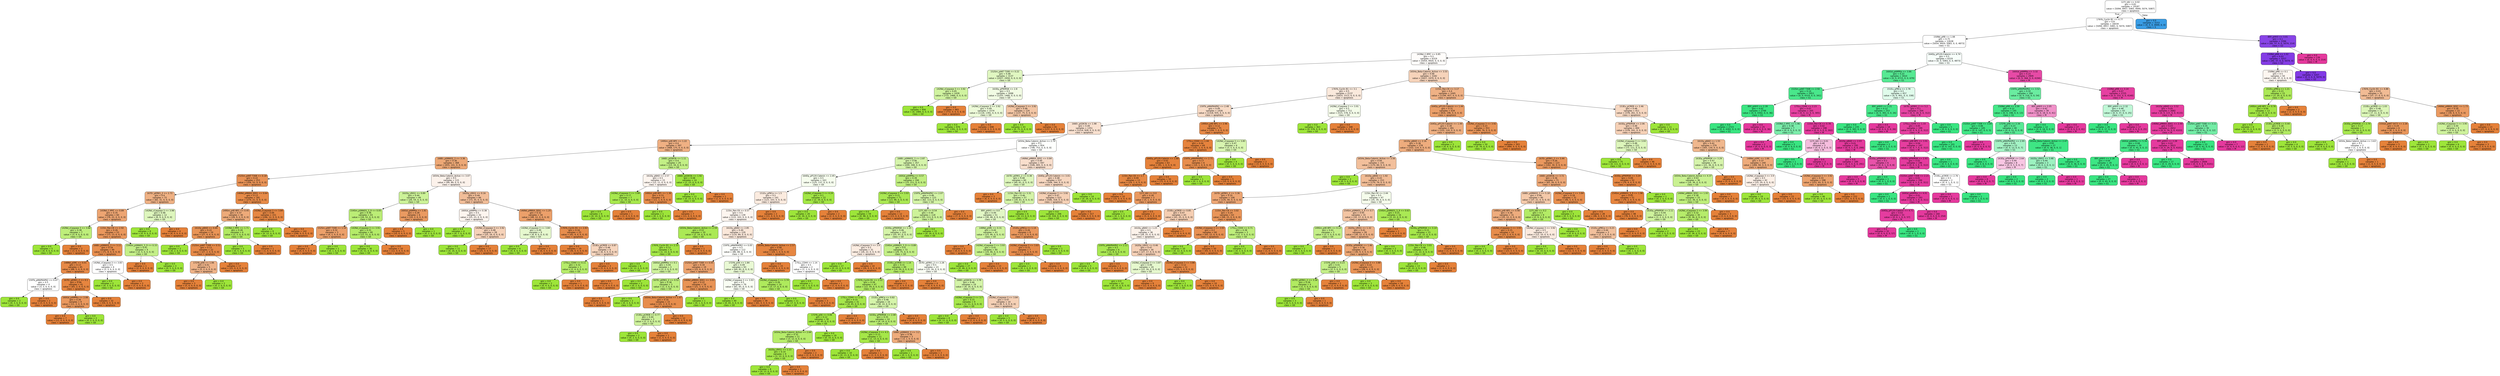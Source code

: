 digraph Tree {
node [shape=box, style="filled, rounded", color="black", fontname=helvetica] ;
edge [fontname=helvetica] ;
0 [label="127I_IdU <= 4.02\ngini = 0.83\nsamples = 19187\nvalue = [5094, 4957, 5083, 4949, 5074, 5087]\nclass = apoptosis", fillcolor="#ffffff"] ;
1 [label="176Yb_Cyclin B1 <= 4.77\ngini = 0.8\nsamples = 16034\nvalue = [5094, 4957, 5083, 0, 5074, 5087]\nclass = apoptosis", fillcolor="#ffffff"] ;
0 -> 1 [labeldistance=2.5, labelangle=45, headlabel="True"] ;
2 [label="150Nd_pRB <= 1.08\ngini = 0.75\nsamples = 12638\nvalue = [5054, 4920, 5083, 0, 0, 4873]\nclass = G1", fillcolor="#ffffff"] ;
1 -> 2 ;
3 [label="143Nd_C-MYC <= 0.85\ngini = 0.5\nsamples = 6319\nvalue = [5054, 4920, 0, 0, 0, 0]\nclass = apoptosis", fillcolor="#fefcfa"] ;
2 -> 3 ;
4 [label="152Sm_pAKT T308 <= 0.22\ngini = 0.48\nsamples = 3137\nvalue = [2027, 2950, 0, 0, 0, 0]\nclass = G0", fillcolor="#e0f7c1"] ;
3 -> 4 ;
5 [label="142Nd_cCaspase 3 <= 3.92\ngini = 0.45\nsamples = 1439\nvalue = [772, 1484, 0, 0, 0, 0]\nclass = G0", fillcolor="#d0f3a0"] ;
4 -> 5 ;
6 [label="gini = 0.0\nsamples = 956\nvalue = [0, 1484, 0, 0, 0, 0]\nclass = G0", fillcolor="#9de539"] ;
5 -> 6 ;
7 [label="gini = 0.0\nsamples = 483\nvalue = [772, 0, 0, 0, 0, 0]\nclass = apoptosis", fillcolor="#e58139"] ;
5 -> 7 ;
8 [label="163Dy_pP90RSK <= 2.8\ngini = 0.5\nsamples = 1698\nvalue = [1255, 1466, 0, 0, 0, 0]\nclass = G0", fillcolor="#f1fbe3"] ;
4 -> 8 ;
9 [label="142Nd_cCaspase 3 <= 3.92\ngini = 0.49\nsamples = 1574\nvalue = [1118, 1391, 0, 0, 0, 0]\nclass = G0", fillcolor="#ecfad8"] ;
8 -> 9 ;
10 [label="gini = 0.0\nsamples = 876\nvalue = [0, 1391, 0, 0, 0, 0]\nclass = G0", fillcolor="#9de539"] ;
9 -> 10 ;
11 [label="gini = 0.0\nsamples = 698\nvalue = [1118, 0, 0, 0, 0, 0]\nclass = apoptosis", fillcolor="#e58139"] ;
9 -> 11 ;
12 [label="142Nd_cCaspase 3 <= 3.92\ngini = 0.46\nsamples = 124\nvalue = [137, 75, 0, 0, 0, 0]\nclass = apoptosis", fillcolor="#f3c6a5"] ;
8 -> 12 ;
13 [label="gini = 0.0\nsamples = 43\nvalue = [0, 75, 0, 0, 0, 0]\nclass = G0", fillcolor="#9de539"] ;
12 -> 13 ;
14 [label="gini = 0.0\nsamples = 81\nvalue = [137, 0, 0, 0, 0, 0]\nclass = apoptosis", fillcolor="#e58139"] ;
12 -> 14 ;
15 [label="165Ho_Beta-Catenin_Active <= 3.55\ngini = 0.48\nsamples = 3182\nvalue = [3027, 1970, 0, 0, 0, 0]\nclass = apoptosis", fillcolor="#f6d3ba"] ;
3 -> 15 ;
16 [label="176Yb_Cyclin B1 <= 3.1\ngini = 0.5\nsamples = 2137\nvalue = [1833, 1513, 0, 0, 0, 0]\nclass = apoptosis", fillcolor="#fae9dc"] ;
15 -> 16 ;
17 [label="159Tb_pMAPKAPK2 <= 2.48\ngini = 0.49\nsamples = 1426\nvalue = [1318, 935, 0, 0, 0, 0]\nclass = apoptosis", fillcolor="#f7dac5"] ;
16 -> 17 ;
18 [label="166Er_pGSK3b <= 1.98\ngini = 0.49\nsamples = 1351\nvalue = [1214, 928, 0, 0, 0, 0]\nclass = apoptosis", fillcolor="#f9e1d0"] ;
17 -> 18 ;
19 [label="149Sm_p4E-BP1 <= 1.22\ngini = 0.4\nsamples = 397\nvalue = [468, 175, 0, 0, 0, 0]\nclass = apoptosis", fillcolor="#efb083"] ;
18 -> 19 ;
20 [label="168Er_pSMAD2_3 <= 3.36\ngini = 0.36\nsamples = 368\nvalue = [455, 141, 0, 0, 0, 0]\nclass = apoptosis", fillcolor="#eda876"] ;
19 -> 20 ;
21 [label="152Sm_pAKT T308 <= 0.18\ngini = 0.22\nsamples = 253\nvalue = [356, 52, 0, 0, 0, 0]\nclass = apoptosis", fillcolor="#e99356"] ;
20 -> 21 ;
22 [label="167Er_pERK1_2 <= 2.72\ngini = 0.4\nsamples = 72\nvalue = [82, 31, 0, 0, 0, 0]\nclass = apoptosis", fillcolor="#efb184"] ;
21 -> 22 ;
23 [label="143Nd_C-MYC <= 0.89\ngini = 0.35\nsamples = 60\nvalue = [76, 22, 0, 0, 0, 0]\nclass = apoptosis", fillcolor="#eda572"] ;
22 -> 23 ;
24 [label="142Nd_cCaspase 3 <= 3.66\ngini = 0.38\nsamples = 7\nvalue = [3, 9, 0, 0, 0, 0]\nclass = G0", fillcolor="#beee7b"] ;
23 -> 24 ;
25 [label="gini = 0.0\nsamples = 5\nvalue = [0, 9, 0, 0, 0, 0]\nclass = G0", fillcolor="#9de539"] ;
24 -> 25 ;
26 [label="gini = 0.0\nsamples = 2\nvalue = [3, 0, 0, 0, 0, 0]\nclass = apoptosis", fillcolor="#e58139"] ;
24 -> 26 ;
27 [label="115In_Pan-CK <= 2.92\ngini = 0.26\nsamples = 53\nvalue = [73, 13, 0, 0, 0, 0]\nclass = apoptosis", fillcolor="#ea975c"] ;
23 -> 27 ;
28 [label="168Er_pSMAD2_3 <= 3.11\ngini = 0.18\nsamples = 49\nvalue = [71, 8, 0, 0, 0, 0]\nclass = apoptosis", fillcolor="#e88f4f"] ;
27 -> 28 ;
29 [label="148Nd_pSRC <= 0.01\ngini = 0.13\nsamples = 45\nvalue = [68, 5, 0, 0, 0, 0]\nclass = apoptosis", fillcolor="#e78a48"] ;
28 -> 29 ;
30 [label="159Tb_pMAPKAPK2 <= 0.47\ngini = 0.5\nsamples = 4\nvalue = [3, 3, 0, 0, 0, 0]\nclass = apoptosis", fillcolor="#ffffff"] ;
29 -> 30 ;
31 [label="gini = 0.0\nsamples = 2\nvalue = [0, 3, 0, 0, 0, 0]\nclass = G0", fillcolor="#9de539"] ;
30 -> 31 ;
32 [label="gini = 0.0\nsamples = 2\nvalue = [3, 0, 0, 0, 0, 0]\nclass = apoptosis", fillcolor="#e58139"] ;
30 -> 32 ;
33 [label="167Er_pERK1_2 <= 0.1\ngini = 0.06\nsamples = 41\nvalue = [65, 2, 0, 0, 0, 0]\nclass = apoptosis", fillcolor="#e6853f"] ;
29 -> 33 ;
34 [label="160Gd_pAMPKa <= 2.08\ngini = 0.26\nsamples = 9\nvalue = [11, 2, 0, 0, 0, 0]\nclass = apoptosis", fillcolor="#ea985d"] ;
33 -> 34 ;
35 [label="gini = 0.0\nsamples = 7\nvalue = [11, 0, 0, 0, 0, 0]\nclass = apoptosis", fillcolor="#e58139"] ;
34 -> 35 ;
36 [label="gini = 0.0\nsamples = 2\nvalue = [0, 2, 0, 0, 0, 0]\nclass = G0", fillcolor="#9de539"] ;
34 -> 36 ;
37 [label="gini = 0.0\nsamples = 32\nvalue = [54, 0, 0, 0, 0, 0]\nclass = apoptosis", fillcolor="#e58139"] ;
33 -> 37 ;
38 [label="142Nd_cCaspase 3 <= 3.83\ngini = 0.5\nsamples = 4\nvalue = [3, 3, 0, 0, 0, 0]\nclass = apoptosis", fillcolor="#ffffff"] ;
28 -> 38 ;
39 [label="gini = 0.0\nsamples = 2\nvalue = [0, 3, 0, 0, 0, 0]\nclass = G0", fillcolor="#9de539"] ;
38 -> 39 ;
40 [label="gini = 0.0\nsamples = 2\nvalue = [3, 0, 0, 0, 0, 0]\nclass = apoptosis", fillcolor="#e58139"] ;
38 -> 40 ;
41 [label="154Sm_pSMAD1_5_9 <= 0.33\ngini = 0.41\nsamples = 4\nvalue = [2, 5, 0, 0, 0, 0]\nclass = G0", fillcolor="#c4ef88"] ;
27 -> 41 ;
42 [label="gini = 0.0\nsamples = 1\nvalue = [2, 0, 0, 0, 0, 0]\nclass = apoptosis", fillcolor="#e58139"] ;
41 -> 42 ;
43 [label="gini = 0.0\nsamples = 3\nvalue = [0, 5, 0, 0, 0, 0]\nclass = G0", fillcolor="#9de539"] ;
41 -> 43 ;
44 [label="142Nd_cCaspase 3 <= 3.98\ngini = 0.48\nsamples = 12\nvalue = [6, 9, 0, 0, 0, 0]\nclass = G0", fillcolor="#def6bd"] ;
22 -> 44 ;
45 [label="gini = 0.0\nsamples = 8\nvalue = [0, 9, 0, 0, 0, 0]\nclass = G0", fillcolor="#9de539"] ;
44 -> 45 ;
46 [label="gini = 0.0\nsamples = 4\nvalue = [6, 0, 0, 0, 0, 0]\nclass = apoptosis", fillcolor="#e58139"] ;
44 -> 46 ;
47 [label="146Nd_pMKK4_SEK1 <= 0.64\ngini = 0.13\nsamples = 181\nvalue = [274, 21, 0, 0, 0, 0]\nclass = apoptosis", fillcolor="#e78b48"] ;
21 -> 47 ;
48 [label="149Sm_p4E-BP1 <= 0.45\ngini = 0.37\nsamples = 30\nvalue = [28, 9, 0, 0, 0, 0]\nclass = apoptosis", fillcolor="#edaa79"] ;
47 -> 48 ;
49 [label="161Dy_pBAD <= 0.69\ngini = 0.22\nsamples = 24\nvalue = [27, 4, 0, 0, 0, 0]\nclass = apoptosis", fillcolor="#e99456"] ;
48 -> 49 ;
50 [label="gini = 0.0\nsamples = 2\nvalue = [0, 2, 0, 0, 0, 0]\nclass = G0", fillcolor="#9de539"] ;
49 -> 50 ;
51 [label="152Sm_pAKT T308 <= 0.51\ngini = 0.13\nsamples = 22\nvalue = [27, 2, 0, 0, 0, 0]\nclass = apoptosis", fillcolor="#e78a48"] ;
49 -> 51 ;
52 [label="172Yb_pS6 <= 1.06\ngini = 0.41\nsamples = 5\nvalue = [5, 2, 0, 0, 0, 0]\nclass = apoptosis", fillcolor="#efb388"] ;
51 -> 52 ;
53 [label="gini = 0.0\nsamples = 3\nvalue = [5, 0, 0, 0, 0, 0]\nclass = apoptosis", fillcolor="#e58139"] ;
52 -> 53 ;
54 [label="gini = 0.0\nsamples = 2\nvalue = [0, 2, 0, 0, 0, 0]\nclass = G0", fillcolor="#9de539"] ;
52 -> 54 ;
55 [label="gini = 0.0\nsamples = 17\nvalue = [22, 0, 0, 0, 0, 0]\nclass = apoptosis", fillcolor="#e58139"] ;
51 -> 55 ;
56 [label="143Nd_C-MYC <= 1.71\ngini = 0.28\nsamples = 6\nvalue = [1, 5, 0, 0, 0, 0]\nclass = G0", fillcolor="#b1ea61"] ;
48 -> 56 ;
57 [label="gini = 0.0\nsamples = 5\nvalue = [0, 5, 0, 0, 0, 0]\nclass = G0", fillcolor="#9de539"] ;
56 -> 57 ;
58 [label="gini = 0.0\nsamples = 1\nvalue = [1, 0, 0, 0, 0, 0]\nclass = apoptosis", fillcolor="#e58139"] ;
56 -> 58 ;
59 [label="142Nd_cCaspase 3 <= 3.84\ngini = 0.09\nsamples = 151\nvalue = [246, 12, 0, 0, 0, 0]\nclass = apoptosis", fillcolor="#e68743"] ;
47 -> 59 ;
60 [label="gini = 0.0\nsamples = 9\nvalue = [0, 12, 0, 0, 0, 0]\nclass = G0", fillcolor="#9de539"] ;
59 -> 60 ;
61 [label="gini = 0.0\nsamples = 142\nvalue = [246, 0, 0, 0, 0, 0]\nclass = apoptosis", fillcolor="#e58139"] ;
59 -> 61 ;
62 [label="165Ho_Beta-Catenin_Active <= 3.07\ngini = 0.5\nsamples = 115\nvalue = [99, 89, 0, 0, 0, 0]\nclass = apoptosis", fillcolor="#fcf2eb"] ;
20 -> 62 ;
63 [label="162Dy_LRIG1 <= 0.89\ngini = 0.44\nsamples = 49\nvalue = [26, 54, 0, 0, 0, 0]\nclass = G0", fillcolor="#ccf298"] ;
62 -> 63 ;
64 [label="154Sm_pSMAD1_5_9 <= 0.05\ngini = 0.36\nsamples = 43\nvalue = [16, 52, 0, 0, 0, 0]\nclass = G0", fillcolor="#bbed76"] ;
63 -> 64 ;
65 [label="152Sm_pAKT T308 <= 1.54\ngini = 0.32\nsamples = 3\nvalue = [4, 1, 0, 0, 0, 0]\nclass = apoptosis", fillcolor="#eca06a"] ;
64 -> 65 ;
66 [label="gini = 0.0\nsamples = 2\nvalue = [4, 0, 0, 0, 0, 0]\nclass = apoptosis", fillcolor="#e58139"] ;
65 -> 66 ;
67 [label="gini = 0.0\nsamples = 1\nvalue = [0, 1, 0, 0, 0, 0]\nclass = G0", fillcolor="#9de539"] ;
65 -> 67 ;
68 [label="142Nd_cCaspase 3 <= 3.91\ngini = 0.31\nsamples = 40\nvalue = [12, 51, 0, 0, 0, 0]\nclass = G0", fillcolor="#b4eb68"] ;
64 -> 68 ;
69 [label="gini = 0.0\nsamples = 30\nvalue = [0, 51, 0, 0, 0, 0]\nclass = G0", fillcolor="#9de539"] ;
68 -> 69 ;
70 [label="gini = 0.0\nsamples = 10\nvalue = [12, 0, 0, 0, 0, 0]\nclass = apoptosis", fillcolor="#e58139"] ;
68 -> 70 ;
71 [label="160Gd_pAMPKa <= 1.81\ngini = 0.28\nsamples = 6\nvalue = [10, 2, 0, 0, 0, 0]\nclass = apoptosis", fillcolor="#ea9a61"] ;
63 -> 71 ;
72 [label="gini = 0.0\nsamples = 5\nvalue = [10, 0, 0, 0, 0, 0]\nclass = apoptosis", fillcolor="#e58139"] ;
71 -> 72 ;
73 [label="gini = 0.0\nsamples = 1\nvalue = [0, 2, 0, 0, 0, 0]\nclass = G0", fillcolor="#9de539"] ;
71 -> 73 ;
74 [label="162Dy_LRIG1 <= 0.16\ngini = 0.44\nsamples = 66\nvalue = [73, 35, 0, 0, 0, 0]\nclass = apoptosis", fillcolor="#f1bd98"] ;
62 -> 74 ;
75 [label="160Gd_pAMPKa <= 0.38\ngini = 0.5\nsamples = 32\nvalue = [25, 23, 0, 0, 0, 0]\nclass = apoptosis", fillcolor="#fdf5ef"] ;
74 -> 75 ;
76 [label="gini = 0.0\nsamples = 4\nvalue = [0, 7, 0, 0, 0, 0]\nclass = G0", fillcolor="#9de539"] ;
75 -> 76 ;
77 [label="142Nd_cCaspase 3 <= 3.92\ngini = 0.48\nsamples = 28\nvalue = [25, 16, 0, 0, 0, 0]\nclass = apoptosis", fillcolor="#f6d2b8"] ;
75 -> 77 ;
78 [label="gini = 0.0\nsamples = 11\nvalue = [0, 16, 0, 0, 0, 0]\nclass = G0", fillcolor="#9de539"] ;
77 -> 78 ;
79 [label="gini = 0.0\nsamples = 17\nvalue = [25, 0, 0, 0, 0, 0]\nclass = apoptosis", fillcolor="#e58139"] ;
77 -> 79 ;
80 [label="146Nd_pMKK4_SEK1 <= 1.25\ngini = 0.32\nsamples = 34\nvalue = [48, 12, 0, 0, 0, 0]\nclass = apoptosis", fillcolor="#eca06a"] ;
74 -> 80 ;
81 [label="142Nd_cCaspase 3 <= 3.84\ngini = 0.49\nsamples = 9\nvalue = [6, 8, 0, 0, 0, 0]\nclass = G0", fillcolor="#e6f8ce"] ;
80 -> 81 ;
82 [label="gini = 0.0\nsamples = 6\nvalue = [0, 8, 0, 0, 0, 0]\nclass = G0", fillcolor="#9de539"] ;
81 -> 82 ;
83 [label="gini = 0.0\nsamples = 3\nvalue = [6, 0, 0, 0, 0, 0]\nclass = apoptosis", fillcolor="#e58139"] ;
81 -> 83 ;
84 [label="176Yb_Cyclin B1 <= 2.83\ngini = 0.16\nsamples = 25\nvalue = [42, 4, 0, 0, 0, 0]\nclass = apoptosis", fillcolor="#e78d4c"] ;
80 -> 84 ;
85 [label="gini = 0.0\nsamples = 19\nvalue = [36, 0, 0, 0, 0, 0]\nclass = apoptosis", fillcolor="#e58139"] ;
84 -> 85 ;
86 [label="153Eu_pCREB <= 0.87\ngini = 0.48\nsamples = 6\nvalue = [6, 4, 0, 0, 0, 0]\nclass = apoptosis", fillcolor="#f6d5bd"] ;
84 -> 86 ;
87 [label="175Lu_CD44 <= 0.11\ngini = 0.32\nsamples = 3\nvalue = [1, 4, 0, 0, 0, 0]\nclass = G0", fillcolor="#b6ec6a"] ;
86 -> 87 ;
88 [label="gini = 0.0\nsamples = 2\nvalue = [0, 4, 0, 0, 0, 0]\nclass = G0", fillcolor="#9de539"] ;
87 -> 88 ;
89 [label="gini = 0.0\nsamples = 1\nvalue = [1, 0, 0, 0, 0, 0]\nclass = apoptosis", fillcolor="#e58139"] ;
87 -> 89 ;
90 [label="gini = 0.0\nsamples = 3\nvalue = [5, 0, 0, 0, 0, 0]\nclass = apoptosis", fillcolor="#e58139"] ;
86 -> 90 ;
91 [label="166Er_pGSK3b <= 1.11\ngini = 0.4\nsamples = 29\nvalue = [13, 34, 0, 0, 0, 0]\nclass = G0", fillcolor="#c2ef85"] ;
19 -> 91 ;
92 [label="161Dy_pBAD <= 2.57\ngini = 0.5\nsamples = 15\nvalue = [12, 11, 0, 0, 0, 0]\nclass = apoptosis", fillcolor="#fdf5ef"] ;
91 -> 92 ;
93 [label="142Nd_cCaspase 3 <= 3.99\ngini = 0.17\nsamples = 7\nvalue = [1, 10, 0, 0, 0, 0]\nclass = G0", fillcolor="#a7e84d"] ;
92 -> 93 ;
94 [label="gini = 0.0\nsamples = 6\nvalue = [0, 10, 0, 0, 0, 0]\nclass = G0", fillcolor="#9de539"] ;
93 -> 94 ;
95 [label="gini = 0.0\nsamples = 1\nvalue = [1, 0, 0, 0, 0, 0]\nclass = apoptosis", fillcolor="#e58139"] ;
93 -> 95 ;
96 [label="149Sm_p4E-BP1 <= 1.36\ngini = 0.15\nsamples = 8\nvalue = [11, 1, 0, 0, 0, 0]\nclass = apoptosis", fillcolor="#e78c4b"] ;
92 -> 96 ;
97 [label="gini = 0.0\nsamples = 1\nvalue = [0, 1, 0, 0, 0, 0]\nclass = G0", fillcolor="#9de539"] ;
96 -> 97 ;
98 [label="gini = 0.0\nsamples = 7\nvalue = [11, 0, 0, 0, 0, 0]\nclass = apoptosis", fillcolor="#e58139"] ;
96 -> 98 ;
99 [label="166Er_pGSK3b <= 1.92\ngini = 0.08\nsamples = 14\nvalue = [1, 23, 0, 0, 0, 0]\nclass = G0", fillcolor="#a1e642"] ;
91 -> 99 ;
100 [label="gini = 0.0\nsamples = 13\nvalue = [0, 23, 0, 0, 0, 0]\nclass = G0", fillcolor="#9de539"] ;
99 -> 100 ;
101 [label="gini = 0.0\nsamples = 1\nvalue = [1, 0, 0, 0, 0, 0]\nclass = apoptosis", fillcolor="#e58139"] ;
99 -> 101 ;
102 [label="165Ho_Beta-Catenin_Active <= 2.79\ngini = 0.5\nsamples = 954\nvalue = [746, 753, 0, 0, 0, 0]\nclass = G0", fillcolor="#fefffd"] ;
18 -> 102 ;
103 [label="168Er_pSMAD2_3 <= 2.87\ngini = 0.46\nsamples = 357\nvalue = [200, 348, 0, 0, 0, 0]\nclass = G0", fillcolor="#d5f4ab"] ;
102 -> 103 ;
104 [label="164Dy_pP120-Catenin <= 2.45\ngini = 0.5\nsamples = 163\nvalue = [125, 137, 0, 0, 0, 0]\nclass = G0", fillcolor="#f6fdee"] ;
103 -> 104 ;
105 [label="151Eu_pPKCa <= 1.5\ngini = 0.5\nsamples = 141\nvalue = [123, 103, 0, 0, 0, 0]\nclass = apoptosis", fillcolor="#fbebdf"] ;
104 -> 105 ;
106 [label="115In_Pan-CK <= 0.57\ngini = 0.5\nsamples = 139\nvalue = [112, 103, 0, 0, 0, 0]\nclass = apoptosis", fillcolor="#fdf5ef"] ;
105 -> 106 ;
107 [label="165Ho_Beta-Catenin_Active <= 2.59\ngini = 0.22\nsamples = 10\nvalue = [2, 14, 0, 0, 0, 0]\nclass = G0", fillcolor="#abe955"] ;
106 -> 107 ;
108 [label="176Yb_Cyclin B1 <= 2.33\ngini = 0.12\nsamples = 9\nvalue = [1, 14, 0, 0, 0, 0]\nclass = G0", fillcolor="#a4e747"] ;
107 -> 108 ;
109 [label="gini = 0.0\nsamples = 6\nvalue = [0, 12, 0, 0, 0, 0]\nclass = G0", fillcolor="#9de539"] ;
108 -> 109 ;
110 [label="160Gd_pAMPKa <= 0.1\ngini = 0.44\nsamples = 3\nvalue = [1, 2, 0, 0, 0, 0]\nclass = G0", fillcolor="#cef29c"] ;
108 -> 110 ;
111 [label="gini = 0.0\nsamples = 1\nvalue = [1, 0, 0, 0, 0, 0]\nclass = apoptosis", fillcolor="#e58139"] ;
110 -> 111 ;
112 [label="gini = 0.0\nsamples = 2\nvalue = [0, 2, 0, 0, 0, 0]\nclass = G0", fillcolor="#9de539"] ;
110 -> 112 ;
113 [label="gini = 0.0\nsamples = 1\nvalue = [1, 0, 0, 0, 0, 0]\nclass = apoptosis", fillcolor="#e58139"] ;
107 -> 113 ;
114 [label="161Dy_pBAD <= 2.85\ngini = 0.49\nsamples = 129\nvalue = [110, 89, 0, 0, 0, 0]\nclass = apoptosis", fillcolor="#fae7d9"] ;
106 -> 114 ;
115 [label="159Tb_pMAPKAPK2 <= 0.05\ngini = 0.5\nsamples = 112\nvalue = [86, 88, 0, 0, 0, 0]\nclass = G0", fillcolor="#fdfefa"] ;
114 -> 115 ;
116 [label="152Sm_pAKT T308 <= 0.05\ngini = 0.34\nsamples = 19\nvalue = [22, 6, 0, 0, 0, 0]\nclass = apoptosis", fillcolor="#eca36f"] ;
115 -> 116 ;
117 [label="167Er_pERK1_2 <= 0.52\ngini = 0.38\nsamples = 3\nvalue = [1, 3, 0, 0, 0, 0]\nclass = G0", fillcolor="#beee7b"] ;
116 -> 117 ;
118 [label="gini = 0.0\nsamples = 1\nvalue = [1, 0, 0, 0, 0, 0]\nclass = apoptosis", fillcolor="#e58139"] ;
117 -> 118 ;
119 [label="gini = 0.0\nsamples = 2\nvalue = [0, 3, 0, 0, 0, 0]\nclass = G0", fillcolor="#9de539"] ;
117 -> 119 ;
120 [label="146Nd_pMKK4_SEK1 <= 3.03\ngini = 0.22\nsamples = 16\nvalue = [21, 3, 0, 0, 0, 0]\nclass = apoptosis", fillcolor="#e99355"] ;
116 -> 120 ;
121 [label="165Ho_Beta-Catenin_Active <= 1.47\ngini = 0.16\nsamples = 15\nvalue = [21, 2, 0, 0, 0, 0]\nclass = apoptosis", fillcolor="#e78d4c"] ;
120 -> 121 ;
122 [label="153Eu_pCREB <= 0.77\ngini = 0.44\nsamples = 3\nvalue = [1, 2, 0, 0, 0, 0]\nclass = G0", fillcolor="#cef29c"] ;
121 -> 122 ;
123 [label="gini = 0.0\nsamples = 2\nvalue = [0, 2, 0, 0, 0, 0]\nclass = G0", fillcolor="#9de539"] ;
122 -> 123 ;
124 [label="gini = 0.0\nsamples = 1\nvalue = [1, 0, 0, 0, 0, 0]\nclass = apoptosis", fillcolor="#e58139"] ;
122 -> 124 ;
125 [label="gini = 0.0\nsamples = 12\nvalue = [20, 0, 0, 0, 0, 0]\nclass = apoptosis", fillcolor="#e58139"] ;
121 -> 125 ;
126 [label="gini = 0.0\nsamples = 1\nvalue = [0, 1, 0, 0, 0, 0]\nclass = G0", fillcolor="#9de539"] ;
120 -> 126 ;
127 [label="172Yb_pS6 <= 1.84\ngini = 0.49\nsamples = 93\nvalue = [64, 82, 0, 0, 0, 0]\nclass = G0", fillcolor="#e9f9d4"] ;
115 -> 127 ;
128 [label="142Nd_cCaspase 3 <= 3.93\ngini = 0.5\nsamples = 79\nvalue = [61, 65, 0, 0, 0, 0]\nclass = G0", fillcolor="#f9fdf3"] ;
127 -> 128 ;
129 [label="gini = 0.0\nsamples = 40\nvalue = [0, 65, 0, 0, 0, 0]\nclass = G0", fillcolor="#9de539"] ;
128 -> 129 ;
130 [label="gini = 0.0\nsamples = 39\nvalue = [61, 0, 0, 0, 0, 0]\nclass = apoptosis", fillcolor="#e58139"] ;
128 -> 130 ;
131 [label="142Nd_cCaspase 3 <= 3.74\ngini = 0.26\nsamples = 14\nvalue = [3, 17, 0, 0, 0, 0]\nclass = G0", fillcolor="#aeea5c"] ;
127 -> 131 ;
132 [label="gini = 0.0\nsamples = 11\nvalue = [0, 17, 0, 0, 0, 0]\nclass = G0", fillcolor="#9de539"] ;
131 -> 132 ;
133 [label="gini = 0.0\nsamples = 3\nvalue = [3, 0, 0, 0, 0, 0]\nclass = apoptosis", fillcolor="#e58139"] ;
131 -> 133 ;
134 [label="165Ho_Beta-Catenin_Active <= 2.57\ngini = 0.08\nsamples = 17\nvalue = [24, 1, 0, 0, 0, 0]\nclass = apoptosis", fillcolor="#e68641"] ;
114 -> 134 ;
135 [label="gini = 0.0\nsamples = 15\nvalue = [23, 0, 0, 0, 0, 0]\nclass = apoptosis", fillcolor="#e58139"] ;
134 -> 135 ;
136 [label="175Lu_CD44 <= 1.14\ngini = 0.5\nsamples = 2\nvalue = [1, 1, 0, 0, 0, 0]\nclass = apoptosis", fillcolor="#ffffff"] ;
134 -> 136 ;
137 [label="gini = 0.0\nsamples = 1\nvalue = [0, 1, 0, 0, 0, 0]\nclass = G0", fillcolor="#9de539"] ;
136 -> 137 ;
138 [label="gini = 0.0\nsamples = 1\nvalue = [1, 0, 0, 0, 0, 0]\nclass = apoptosis", fillcolor="#e58139"] ;
136 -> 138 ;
139 [label="gini = 0.0\nsamples = 2\nvalue = [11, 0, 0, 0, 0, 0]\nclass = apoptosis", fillcolor="#e58139"] ;
105 -> 139 ;
140 [label="142Nd_cCaspase 3 <= 4.24\ngini = 0.1\nsamples = 22\nvalue = [2, 34, 0, 0, 0, 0]\nclass = G0", fillcolor="#a3e745"] ;
104 -> 140 ;
141 [label="gini = 0.0\nsamples = 20\nvalue = [0, 34, 0, 0, 0, 0]\nclass = G0", fillcolor="#9de539"] ;
140 -> 141 ;
142 [label="gini = 0.0\nsamples = 2\nvalue = [2, 0, 0, 0, 0, 0]\nclass = apoptosis", fillcolor="#e58139"] ;
140 -> 142 ;
143 [label="160Gd_pAMPKa <= 0.57\ngini = 0.39\nsamples = 194\nvalue = [75, 211, 0, 0, 0, 0]\nclass = G0", fillcolor="#c0ee7f"] ;
103 -> 143 ;
144 [label="142Nd_cCaspase 3 <= 3.93\ngini = 0.21\nsamples = 71\nvalue = [13, 98, 0, 0, 0, 0]\nclass = G0", fillcolor="#aae853"] ;
143 -> 144 ;
145 [label="gini = 0.0\nsamples = 59\nvalue = [0, 98, 0, 0, 0, 0]\nclass = G0", fillcolor="#9de539"] ;
144 -> 145 ;
146 [label="gini = 0.0\nsamples = 12\nvalue = [13, 0, 0, 0, 0, 0]\nclass = apoptosis", fillcolor="#e58139"] ;
144 -> 146 ;
147 [label="159Tb_pMAPKAPK2 <= 2.07\ngini = 0.46\nsamples = 123\nvalue = [62, 113, 0, 0, 0, 0]\nclass = G0", fillcolor="#d3f3a6"] ;
143 -> 147 ;
148 [label="127I_IdU <= 0.54\ngini = 0.44\nsamples = 118\nvalue = [55, 113, 0, 0, 0, 0]\nclass = G0", fillcolor="#cdf299"] ;
147 -> 148 ;
149 [label="163Dy_pP90RSK <= 1.15\ngini = 0.46\nsamples = 103\nvalue = [55, 97, 0, 0, 0, 0]\nclass = G0", fillcolor="#d5f4a9"] ;
148 -> 149 ;
150 [label="142Nd_cCaspase 3 <= 3.9\ngini = 0.5\nsamples = 31\nvalue = [26, 22, 0, 0, 0, 0]\nclass = apoptosis", fillcolor="#fbece1"] ;
149 -> 150 ;
151 [label="gini = 0.0\nsamples = 17\nvalue = [0, 22, 0, 0, 0, 0]\nclass = G0", fillcolor="#9de539"] ;
150 -> 151 ;
152 [label="gini = 0.0\nsamples = 14\nvalue = [26, 0, 0, 0, 0, 0]\nclass = apoptosis", fillcolor="#e58139"] ;
150 -> 152 ;
153 [label="154Sm_pSMAD1_5_9 <= 0.89\ngini = 0.4\nsamples = 72\nvalue = [29, 75, 0, 0, 0, 0]\nclass = G0", fillcolor="#c3ef86"] ;
149 -> 153 ;
154 [label="153Eu_pCREB <= 1.14\ngini = 0.31\nsamples = 49\nvalue = [14, 59, 0, 0, 0, 0]\nclass = G0", fillcolor="#b4eb68"] ;
153 -> 154 ;
155 [label="176Yb_Cyclin B1 <= 2.51\ngini = 0.28\nsamples = 47\nvalue = [12, 59, 0, 0, 0, 0]\nclass = G0", fillcolor="#b1ea61"] ;
154 -> 155 ;
156 [label="175Lu_CD44 <= 2.42\ngini = 0.15\nsamples = 31\nvalue = [4, 45, 0, 0, 0, 0]\nclass = G0", fillcolor="#a6e74b"] ;
155 -> 156 ;
157 [label="172Yb_pS6 <= 0.06\ngini = 0.12\nsamples = 30\nvalue = [3, 45, 0, 0, 0, 0]\nclass = G0", fillcolor="#a4e746"] ;
156 -> 157 ;
158 [label="165Ho_Beta-Catenin_Active <= 2.64\ngini = 0.32\nsamples = 11\nvalue = [3, 12, 0, 0, 0, 0]\nclass = G0", fillcolor="#b6ec6a"] ;
157 -> 158 ;
159 [label="162Dy_LRIG1 <= 1.13\ngini = 0.14\nsamples = 9\nvalue = [1, 12, 0, 0, 0, 0]\nclass = G0", fillcolor="#a5e749"] ;
158 -> 159 ;
160 [label="gini = 0.0\nsamples = 8\nvalue = [0, 12, 0, 0, 0, 0]\nclass = G0", fillcolor="#9de539"] ;
159 -> 160 ;
161 [label="gini = 0.0\nsamples = 1\nvalue = [1, 0, 0, 0, 0, 0]\nclass = apoptosis", fillcolor="#e58139"] ;
159 -> 161 ;
162 [label="gini = 0.0\nsamples = 2\nvalue = [2, 0, 0, 0, 0, 0]\nclass = apoptosis", fillcolor="#e58139"] ;
158 -> 162 ;
163 [label="gini = 0.0\nsamples = 19\nvalue = [0, 33, 0, 0, 0, 0]\nclass = G0", fillcolor="#9de539"] ;
157 -> 163 ;
164 [label="gini = 0.0\nsamples = 1\nvalue = [1, 0, 0, 0, 0, 0]\nclass = apoptosis", fillcolor="#e58139"] ;
156 -> 164 ;
165 [label="151Eu_pPKCa <= 0.82\ngini = 0.46\nsamples = 16\nvalue = [8, 14, 0, 0, 0, 0]\nclass = G0", fillcolor="#d5f4aa"] ;
155 -> 165 ;
166 [label="163Dy_pP90RSK <= 2.08\ngini = 0.35\nsamples = 14\nvalue = [4, 14, 0, 0, 0, 0]\nclass = G0", fillcolor="#b9ec72"] ;
165 -> 166 ;
167 [label="142Nd_cCaspase 3 <= 4.3\ngini = 0.13\nsamples = 11\nvalue = [1, 13, 0, 0, 0, 0]\nclass = G0", fillcolor="#a5e748"] ;
166 -> 167 ;
168 [label="gini = 0.0\nsamples = 10\nvalue = [0, 13, 0, 0, 0, 0]\nclass = G0", fillcolor="#9de539"] ;
167 -> 168 ;
169 [label="gini = 0.0\nsamples = 1\nvalue = [1, 0, 0, 0, 0, 0]\nclass = apoptosis", fillcolor="#e58139"] ;
167 -> 169 ;
170 [label="168Er_pSMAD2_3 <= 3.2\ngini = 0.38\nsamples = 3\nvalue = [3, 1, 0, 0, 0, 0]\nclass = apoptosis", fillcolor="#eeab7b"] ;
166 -> 170 ;
171 [label="gini = 0.0\nsamples = 1\nvalue = [0, 1, 0, 0, 0, 0]\nclass = G0", fillcolor="#9de539"] ;
170 -> 171 ;
172 [label="gini = 0.0\nsamples = 2\nvalue = [3, 0, 0, 0, 0, 0]\nclass = apoptosis", fillcolor="#e58139"] ;
170 -> 172 ;
173 [label="gini = 0.0\nsamples = 2\nvalue = [4, 0, 0, 0, 0, 0]\nclass = apoptosis", fillcolor="#e58139"] ;
165 -> 173 ;
174 [label="gini = 0.0\nsamples = 2\nvalue = [2, 0, 0, 0, 0, 0]\nclass = apoptosis", fillcolor="#e58139"] ;
154 -> 174 ;
175 [label="167Er_pERK1_2 <= 2.28\ngini = 0.5\nsamples = 23\nvalue = [15, 16, 0, 0, 0, 0]\nclass = G0", fillcolor="#f9fdf3"] ;
153 -> 175 ;
176 [label="gini = 0.0\nsamples = 4\nvalue = [6, 0, 0, 0, 0, 0]\nclass = apoptosis", fillcolor="#e58139"] ;
175 -> 176 ;
177 [label="166Er_pGSK3b <= 3.78\ngini = 0.46\nsamples = 19\nvalue = [9, 16, 0, 0, 0, 0]\nclass = G0", fillcolor="#d4f4a8"] ;
175 -> 177 ;
178 [label="142Nd_cCaspase 3 <= 3.7\ngini = 0.15\nsamples = 9\nvalue = [1, 11, 0, 0, 0, 0]\nclass = G0", fillcolor="#a6e74b"] ;
177 -> 178 ;
179 [label="gini = 0.0\nsamples = 8\nvalue = [0, 11, 0, 0, 0, 0]\nclass = G0", fillcolor="#9de539"] ;
178 -> 179 ;
180 [label="gini = 0.0\nsamples = 1\nvalue = [1, 0, 0, 0, 0, 0]\nclass = apoptosis", fillcolor="#e58139"] ;
178 -> 180 ;
181 [label="142Nd_cCaspase 3 <= 3.84\ngini = 0.47\nsamples = 10\nvalue = [8, 5, 0, 0, 0, 0]\nclass = apoptosis", fillcolor="#f5d0b5"] ;
177 -> 181 ;
182 [label="gini = 0.0\nsamples = 5\nvalue = [0, 5, 0, 0, 0, 0]\nclass = G0", fillcolor="#9de539"] ;
181 -> 182 ;
183 [label="gini = 0.0\nsamples = 5\nvalue = [8, 0, 0, 0, 0, 0]\nclass = apoptosis", fillcolor="#e58139"] ;
181 -> 183 ;
184 [label="gini = 0.0\nsamples = 15\nvalue = [0, 16, 0, 0, 0, 0]\nclass = G0", fillcolor="#9de539"] ;
148 -> 184 ;
185 [label="gini = 0.0\nsamples = 5\nvalue = [7, 0, 0, 0, 0, 0]\nclass = apoptosis", fillcolor="#e58139"] ;
147 -> 185 ;
186 [label="146Nd_pMKK4_SEK1 <= 0.84\ngini = 0.49\nsamples = 597\nvalue = [546, 405, 0, 0, 0, 0]\nclass = apoptosis", fillcolor="#f8decc"] ;
102 -> 186 ;
187 [label="167Er_pERK1_2 <= 0.38\ngini = 0.48\nsamples = 60\nvalue = [40, 61, 0, 0, 0, 0]\nclass = G0", fillcolor="#ddf6bb"] ;
186 -> 187 ;
188 [label="gini = 0.0\nsamples = 3\nvalue = [6, 0, 0, 0, 0, 0]\nclass = apoptosis", fillcolor="#e58139"] ;
187 -> 188 ;
189 [label="115In_Pan-CK <= 3.31\ngini = 0.46\nsamples = 57\nvalue = [34, 61, 0, 0, 0, 0]\nclass = G0", fillcolor="#d4f3a7"] ;
187 -> 189 ;
190 [label="89Y_pHH3 <= 0.0\ngini = 0.49\nsamples = 51\nvalue = [34, 48, 0, 0, 0, 0]\nclass = G0", fillcolor="#e2f7c5"] ;
189 -> 190 ;
191 [label="148Nd_pSRC <= 0.31\ngini = 0.44\nsamples = 43\nvalue = [23, 46, 0, 0, 0, 0]\nclass = G0", fillcolor="#cef29c"] ;
190 -> 191 ;
192 [label="gini = 0.0\nsamples = 3\nvalue = [4, 0, 0, 0, 0, 0]\nclass = apoptosis", fillcolor="#e58139"] ;
191 -> 192 ;
193 [label="142Nd_cCaspase 3 <= 3.93\ngini = 0.41\nsamples = 40\nvalue = [19, 46, 0, 0, 0, 0]\nclass = G0", fillcolor="#c5f08b"] ;
191 -> 193 ;
194 [label="gini = 0.0\nsamples = 27\nvalue = [0, 46, 0, 0, 0, 0]\nclass = G0", fillcolor="#9de539"] ;
193 -> 194 ;
195 [label="gini = 0.0\nsamples = 13\nvalue = [19, 0, 0, 0, 0, 0]\nclass = apoptosis", fillcolor="#e58139"] ;
193 -> 195 ;
196 [label="151Eu_pPKCa <= 1.14\ngini = 0.26\nsamples = 8\nvalue = [11, 2, 0, 0, 0, 0]\nclass = apoptosis", fillcolor="#ea985d"] ;
190 -> 196 ;
197 [label="142Nd_cCaspase 3 <= 3.83\ngini = 0.15\nsamples = 7\nvalue = [11, 1, 0, 0, 0, 0]\nclass = apoptosis", fillcolor="#e78c4b"] ;
196 -> 197 ;
198 [label="gini = 0.0\nsamples = 1\nvalue = [0, 1, 0, 0, 0, 0]\nclass = G0", fillcolor="#9de539"] ;
197 -> 198 ;
199 [label="gini = 0.0\nsamples = 6\nvalue = [11, 0, 0, 0, 0, 0]\nclass = apoptosis", fillcolor="#e58139"] ;
197 -> 199 ;
200 [label="gini = 0.0\nsamples = 1\nvalue = [0, 1, 0, 0, 0, 0]\nclass = G0", fillcolor="#9de539"] ;
196 -> 200 ;
201 [label="gini = 0.0\nsamples = 6\nvalue = [0, 13, 0, 0, 0, 0]\nclass = G0", fillcolor="#9de539"] ;
189 -> 201 ;
202 [label="164Dy_pP120-Catenin <= 3.01\ngini = 0.48\nsamples = 537\nvalue = [506, 344, 0, 0, 0, 0]\nclass = apoptosis", fillcolor="#f7d7c0"] ;
186 -> 202 ;
203 [label="142Nd_cCaspase 3 <= 3.92\ngini = 0.47\nsamples = 523\nvalue = [506, 318, 0, 0, 0, 0]\nclass = apoptosis", fillcolor="#f5d0b5"] ;
202 -> 203 ;
204 [label="gini = 0.0\nsamples = 206\nvalue = [0, 318, 0, 0, 0, 0]\nclass = G0", fillcolor="#9de539"] ;
203 -> 204 ;
205 [label="gini = 0.0\nsamples = 317\nvalue = [506, 0, 0, 0, 0, 0]\nclass = apoptosis", fillcolor="#e58139"] ;
203 -> 205 ;
206 [label="gini = 0.0\nsamples = 14\nvalue = [0, 26, 0, 0, 0, 0]\nclass = G0", fillcolor="#9de539"] ;
202 -> 206 ;
207 [label="149Sm_p4E-BP1 <= 2.96\ngini = 0.12\nsamples = 75\nvalue = [104, 7, 0, 0, 0, 0]\nclass = apoptosis", fillcolor="#e78946"] ;
17 -> 207 ;
208 [label="175Lu_CD44 <= 1.44\ngini = 0.04\nsamples = 69\nvalue = [101, 2, 0, 0, 0, 0]\nclass = apoptosis", fillcolor="#e6833d"] ;
207 -> 208 ;
209 [label="164Dy_pP120-Catenin <= 1.68\ngini = 0.02\nsamples = 63\nvalue = [91, 1, 0, 0, 0, 0]\nclass = apoptosis", fillcolor="#e5823b"] ;
208 -> 209 ;
210 [label="115In_Pan-CK <= 1.7\ngini = 0.09\nsamples = 13\nvalue = [19, 1, 0, 0, 0, 0]\nclass = apoptosis", fillcolor="#e68843"] ;
209 -> 210 ;
211 [label="gini = 0.0\nsamples = 10\nvalue = [14, 0, 0, 0, 0, 0]\nclass = apoptosis", fillcolor="#e58139"] ;
210 -> 211 ;
212 [label="127I_IdU <= 0.0\ngini = 0.28\nsamples = 3\nvalue = [5, 1, 0, 0, 0, 0]\nclass = apoptosis", fillcolor="#ea9a61"] ;
210 -> 212 ;
213 [label="gini = 0.0\nsamples = 1\nvalue = [0, 1, 0, 0, 0, 0]\nclass = G0", fillcolor="#9de539"] ;
212 -> 213 ;
214 [label="gini = 0.0\nsamples = 2\nvalue = [5, 0, 0, 0, 0, 0]\nclass = apoptosis", fillcolor="#e58139"] ;
212 -> 214 ;
215 [label="gini = 0.0\nsamples = 50\nvalue = [72, 0, 0, 0, 0, 0]\nclass = apoptosis", fillcolor="#e58139"] ;
209 -> 215 ;
216 [label="159Tb_pMAPKAPK2 <= 2.71\ngini = 0.17\nsamples = 6\nvalue = [10, 1, 0, 0, 0, 0]\nclass = apoptosis", fillcolor="#e88e4d"] ;
208 -> 216 ;
217 [label="gini = 0.0\nsamples = 1\nvalue = [0, 1, 0, 0, 0, 0]\nclass = G0", fillcolor="#9de539"] ;
216 -> 217 ;
218 [label="gini = 0.0\nsamples = 5\nvalue = [10, 0, 0, 0, 0, 0]\nclass = apoptosis", fillcolor="#e58139"] ;
216 -> 218 ;
219 [label="142Nd_cCaspase 3 <= 3.85\ngini = 0.47\nsamples = 6\nvalue = [3, 5, 0, 0, 0, 0]\nclass = G0", fillcolor="#d8f5b0"] ;
207 -> 219 ;
220 [label="gini = 0.0\nsamples = 4\nvalue = [0, 5, 0, 0, 0, 0]\nclass = G0", fillcolor="#9de539"] ;
219 -> 220 ;
221 [label="gini = 0.0\nsamples = 2\nvalue = [3, 0, 0, 0, 0, 0]\nclass = apoptosis", fillcolor="#e58139"] ;
219 -> 221 ;
222 [label="142Nd_cCaspase 3 <= 3.91\ngini = 0.5\nsamples = 711\nvalue = [515, 578, 0, 0, 0, 0]\nclass = G0", fillcolor="#f4fce9"] ;
16 -> 222 ;
223 [label="gini = 0.0\nsamples = 363\nvalue = [0, 578, 0, 0, 0, 0]\nclass = G0", fillcolor="#9de539"] ;
222 -> 223 ;
224 [label="gini = 0.0\nsamples = 348\nvalue = [515, 0, 0, 0, 0, 0]\nclass = apoptosis", fillcolor="#e58139"] ;
222 -> 224 ;
225 [label="115In_Pan-CK <= 3.17\ngini = 0.4\nsamples = 1045\nvalue = [1194, 457, 0, 0, 0, 0]\nclass = apoptosis", fillcolor="#efb185"] ;
15 -> 225 ;
226 [label="164Dy_pP120-Catenin <= 1.44\ngini = 0.31\nsamples = 634\nvalue = [816, 196, 0, 0, 0, 0]\nclass = apoptosis", fillcolor="#eb9f69"] ;
225 -> 226 ;
227 [label="164Dy_pP120-Catenin <= 1.44\ngini = 0.39\nsamples = 281\nvalue = [332, 120, 0, 0, 0, 0]\nclass = apoptosis", fillcolor="#eeaf81"] ;
226 -> 227 ;
228 [label="161Dy_pBAD <= 2.16\ngini = 0.38\nsamples = 278\nvalue = [332, 114, 0, 0, 0, 0]\nclass = apoptosis", fillcolor="#eeac7d"] ;
227 -> 228 ;
229 [label="165Ho_Beta-Catenin_Active <= 3.56\ngini = 0.44\nsamples = 155\nvalue = [170, 84, 0, 0, 0, 0]\nclass = apoptosis", fillcolor="#f2bf9b"] ;
228 -> 229 ;
230 [label="gini = 0.0\nsamples = 2\nvalue = [0, 5, 0, 0, 0, 0]\nclass = G0", fillcolor="#9de539"] ;
229 -> 230 ;
231 [label="161Dy_pBAD <= 1.92\ngini = 0.43\nsamples = 153\nvalue = [170, 79, 0, 0, 0, 0]\nclass = apoptosis", fillcolor="#f1bc95"] ;
229 -> 231 ;
232 [label="167Er_pERK1_2 <= 3.36\ngini = 0.35\nsamples = 106\nvalue = [135, 40, 0, 0, 0, 0]\nclass = apoptosis", fillcolor="#eda674"] ;
231 -> 232 ;
233 [label="153Eu_pCREB <= 0.85\ngini = 0.47\nsamples = 43\nvalue = [41, 25, 0, 0, 0, 0]\nclass = apoptosis", fillcolor="#f5ceb2"] ;
232 -> 233 ;
234 [label="161Dy_pBAD <= 1.23\ngini = 0.5\nsamples = 36\nvalue = [28, 25, 0, 0, 0, 0]\nclass = apoptosis", fillcolor="#fcf2ea"] ;
233 -> 234 ;
235 [label="159Tb_pMAPKAPK2 <= 2.11\ngini = 0.2\nsamples = 6\nvalue = [1, 8, 0, 0, 0, 0]\nclass = G0", fillcolor="#a9e852"] ;
234 -> 235 ;
236 [label="gini = 0.0\nsamples = 5\nvalue = [0, 8, 0, 0, 0, 0]\nclass = G0", fillcolor="#9de539"] ;
235 -> 236 ;
237 [label="gini = 0.0\nsamples = 1\nvalue = [1, 0, 0, 0, 0, 0]\nclass = apoptosis", fillcolor="#e58139"] ;
235 -> 237 ;
238 [label="162Dy_LRIG1 <= 0.46\ngini = 0.47\nsamples = 30\nvalue = [27, 17, 0, 0, 0, 0]\nclass = apoptosis", fillcolor="#f5d0b6"] ;
234 -> 238 ;
239 [label="142Nd_cCaspase 3 <= 3.87\ngini = 0.49\nsamples = 19\nvalue = [12, 16, 0, 0, 0, 0]\nclass = G0", fillcolor="#e6f8ce"] ;
238 -> 239 ;
240 [label="gini = 0.0\nsamples = 10\nvalue = [0, 16, 0, 0, 0, 0]\nclass = G0", fillcolor="#9de539"] ;
239 -> 240 ;
241 [label="gini = 0.0\nsamples = 9\nvalue = [12, 0, 0, 0, 0, 0]\nclass = apoptosis", fillcolor="#e58139"] ;
239 -> 241 ;
242 [label="142Nd_cCaspase 3 <= 3.86\ngini = 0.12\nsamples = 11\nvalue = [15, 1, 0, 0, 0, 0]\nclass = apoptosis", fillcolor="#e78946"] ;
238 -> 242 ;
243 [label="gini = 0.0\nsamples = 1\nvalue = [0, 1, 0, 0, 0, 0]\nclass = G0", fillcolor="#9de539"] ;
242 -> 243 ;
244 [label="gini = 0.0\nsamples = 10\nvalue = [15, 0, 0, 0, 0, 0]\nclass = apoptosis", fillcolor="#e58139"] ;
242 -> 244 ;
245 [label="gini = 0.0\nsamples = 7\nvalue = [13, 0, 0, 0, 0, 0]\nclass = apoptosis", fillcolor="#e58139"] ;
233 -> 245 ;
246 [label="115In_Pan-CK <= 3.02\ngini = 0.24\nsamples = 63\nvalue = [94, 15, 0, 0, 0, 0]\nclass = apoptosis", fillcolor="#e99559"] ;
232 -> 246 ;
247 [label="142Nd_cCaspase 3 <= 3.93\ngini = 0.2\nsamples = 60\nvalue = [93, 12, 0, 0, 0, 0]\nclass = apoptosis", fillcolor="#e89153"] ;
246 -> 247 ;
248 [label="gini = 0.0\nsamples = 10\nvalue = [0, 12, 0, 0, 0, 0]\nclass = G0", fillcolor="#9de539"] ;
247 -> 248 ;
249 [label="gini = 0.0\nsamples = 50\nvalue = [93, 0, 0, 0, 0, 0]\nclass = apoptosis", fillcolor="#e58139"] ;
247 -> 249 ;
250 [label="175Lu_CD44 <= 0.71\ngini = 0.38\nsamples = 3\nvalue = [1, 3, 0, 0, 0, 0]\nclass = G0", fillcolor="#beee7b"] ;
246 -> 250 ;
251 [label="gini = 0.0\nsamples = 2\nvalue = [0, 3, 0, 0, 0, 0]\nclass = G0", fillcolor="#9de539"] ;
250 -> 251 ;
252 [label="gini = 0.0\nsamples = 1\nvalue = [1, 0, 0, 0, 0, 0]\nclass = apoptosis", fillcolor="#e58139"] ;
250 -> 252 ;
253 [label="115In_Pan-CK <= 2.44\ngini = 0.5\nsamples = 47\nvalue = [35, 39, 0, 0, 0, 0]\nclass = G0", fillcolor="#f5fceb"] ;
231 -> 253 ;
254 [label="154Sm_pSMAD1_5_9 <= 0.7\ngini = 0.45\nsamples = 31\nvalue = [32, 17, 0, 0, 0, 0]\nclass = apoptosis", fillcolor="#f3c4a2"] ;
253 -> 254 ;
255 [label="149Sm_p4E-BP1 <= 0.13\ngini = 0.41\nsamples = 3\nvalue = [2, 5, 0, 0, 0, 0]\nclass = G0", fillcolor="#c4ef88"] ;
254 -> 255 ;
256 [label="gini = 0.0\nsamples = 2\nvalue = [0, 5, 0, 0, 0, 0]\nclass = G0", fillcolor="#9de539"] ;
255 -> 256 ;
257 [label="gini = 0.0\nsamples = 1\nvalue = [2, 0, 0, 0, 0, 0]\nclass = apoptosis", fillcolor="#e58139"] ;
255 -> 257 ;
258 [label="162Dy_LRIG1 <= 1.32\ngini = 0.41\nsamples = 28\nvalue = [30, 12, 0, 0, 0, 0]\nclass = apoptosis", fillcolor="#efb388"] ;
254 -> 258 ;
259 [label="163Dy_pP90RSK <= 1.46\ngini = 0.36\nsamples = 26\nvalue = [30, 9, 0, 0, 0, 0]\nclass = apoptosis", fillcolor="#eda774"] ;
258 -> 259 ;
260 [label="172Yb_pS6 <= 0.23\ngini = 0.41\nsamples = 5\nvalue = [2, 5, 0, 0, 0, 0]\nclass = G0", fillcolor="#c4ef88"] ;
259 -> 260 ;
261 [label="167Er_pERK1_2 <= 3.36\ngini = 0.28\nsamples = 4\nvalue = [1, 5, 0, 0, 0, 0]\nclass = G0", fillcolor="#b1ea61"] ;
260 -> 261 ;
262 [label="gini = 0.0\nsamples = 3\nvalue = [0, 5, 0, 0, 0, 0]\nclass = G0", fillcolor="#9de539"] ;
261 -> 262 ;
263 [label="gini = 0.0\nsamples = 1\nvalue = [1, 0, 0, 0, 0, 0]\nclass = apoptosis", fillcolor="#e58139"] ;
261 -> 263 ;
264 [label="gini = 0.0\nsamples = 1\nvalue = [1, 0, 0, 0, 0, 0]\nclass = apoptosis", fillcolor="#e58139"] ;
260 -> 264 ;
265 [label="142Nd_cCaspase 3 <= 3.88\ngini = 0.22\nsamples = 21\nvalue = [28, 4, 0, 0, 0, 0]\nclass = apoptosis", fillcolor="#e99355"] ;
259 -> 265 ;
266 [label="gini = 0.0\nsamples = 3\nvalue = [0, 4, 0, 0, 0, 0]\nclass = G0", fillcolor="#9de539"] ;
265 -> 266 ;
267 [label="gini = 0.0\nsamples = 18\nvalue = [28, 0, 0, 0, 0, 0]\nclass = apoptosis", fillcolor="#e58139"] ;
265 -> 267 ;
268 [label="gini = 0.0\nsamples = 2\nvalue = [0, 3, 0, 0, 0, 0]\nclass = G0", fillcolor="#9de539"] ;
258 -> 268 ;
269 [label="154Sm_pSMAD1_5_9 <= 0.63\ngini = 0.21\nsamples = 16\nvalue = [3, 22, 0, 0, 0, 0]\nclass = G0", fillcolor="#aae954"] ;
253 -> 269 ;
270 [label="gini = 0.0\nsamples = 1\nvalue = [1, 0, 0, 0, 0, 0]\nclass = apoptosis", fillcolor="#e58139"] ;
269 -> 270 ;
271 [label="163Dy_pP90RSK <= 3.14\ngini = 0.15\nsamples = 15\nvalue = [2, 22, 0, 0, 0, 0]\nclass = G0", fillcolor="#a6e74b"] ;
269 -> 271 ;
272 [label="115In_Pan-CK <= 3.03\ngini = 0.08\nsamples = 14\nvalue = [1, 22, 0, 0, 0, 0]\nclass = G0", fillcolor="#a1e642"] ;
271 -> 272 ;
273 [label="gini = 0.0\nsamples = 13\nvalue = [0, 22, 0, 0, 0, 0]\nclass = G0", fillcolor="#9de539"] ;
272 -> 273 ;
274 [label="gini = 0.0\nsamples = 1\nvalue = [1, 0, 0, 0, 0, 0]\nclass = apoptosis", fillcolor="#e58139"] ;
272 -> 274 ;
275 [label="gini = 0.0\nsamples = 1\nvalue = [1, 0, 0, 0, 0, 0]\nclass = apoptosis", fillcolor="#e58139"] ;
271 -> 275 ;
276 [label="167Er_pERK1_2 <= 3.44\ngini = 0.26\nsamples = 123\nvalue = [162, 30, 0, 0, 0, 0]\nclass = apoptosis", fillcolor="#ea985e"] ;
228 -> 276 ;
277 [label="166Er_pGSK3b <= 3.72\ngini = 0.36\nsamples = 71\nvalue = [83, 26, 0, 0, 0, 0]\nclass = apoptosis", fillcolor="#eda877"] ;
276 -> 277 ;
278 [label="168Er_pSMAD2_3 <= 5.18\ngini = 0.46\nsamples = 40\nvalue = [37, 21, 0, 0, 0, 0]\nclass = apoptosis", fillcolor="#f4c9a9"] ;
277 -> 278 ;
279 [label="149Sm_p4E-BP1 <= 0.48\ngini = 0.38\nsamples = 31\nvalue = [35, 12, 0, 0, 0, 0]\nclass = apoptosis", fillcolor="#eeac7d"] ;
278 -> 279 ;
280 [label="142Nd_cCaspase 3 <= 3.93\ngini = 0.15\nsamples = 14\nvalue = [23, 2, 0, 0, 0, 0]\nclass = apoptosis", fillcolor="#e78c4a"] ;
279 -> 280 ;
281 [label="gini = 0.0\nsamples = 1\nvalue = [0, 2, 0, 0, 0, 0]\nclass = G0", fillcolor="#9de539"] ;
280 -> 281 ;
282 [label="gini = 0.0\nsamples = 13\nvalue = [23, 0, 0, 0, 0, 0]\nclass = apoptosis", fillcolor="#e58139"] ;
280 -> 282 ;
283 [label="142Nd_cCaspase 3 <= 3.92\ngini = 0.5\nsamples = 17\nvalue = [12, 10, 0, 0, 0, 0]\nclass = apoptosis", fillcolor="#fbeade"] ;
279 -> 283 ;
284 [label="gini = 0.0\nsamples = 7\nvalue = [0, 10, 0, 0, 0, 0]\nclass = G0", fillcolor="#9de539"] ;
283 -> 284 ;
285 [label="gini = 0.0\nsamples = 10\nvalue = [12, 0, 0, 0, 0, 0]\nclass = apoptosis", fillcolor="#e58139"] ;
283 -> 285 ;
286 [label="127I_IdU <= 0.2\ngini = 0.3\nsamples = 9\nvalue = [2, 9, 0, 0, 0, 0]\nclass = G0", fillcolor="#b3eb65"] ;
278 -> 286 ;
287 [label="gini = 0.0\nsamples = 6\nvalue = [0, 8, 0, 0, 0, 0]\nclass = G0", fillcolor="#9de539"] ;
286 -> 287 ;
288 [label="151Eu_pPKCa <= 0.23\ngini = 0.44\nsamples = 3\nvalue = [2, 1, 0, 0, 0, 0]\nclass = apoptosis", fillcolor="#f2c09c"] ;
286 -> 288 ;
289 [label="gini = 0.0\nsamples = 2\nvalue = [2, 0, 0, 0, 0, 0]\nclass = apoptosis", fillcolor="#e58139"] ;
288 -> 289 ;
290 [label="gini = 0.0\nsamples = 1\nvalue = [0, 1, 0, 0, 0, 0]\nclass = G0", fillcolor="#9de539"] ;
288 -> 290 ;
291 [label="142Nd_cCaspase 3 <= 3.84\ngini = 0.18\nsamples = 31\nvalue = [46, 5, 0, 0, 0, 0]\nclass = apoptosis", fillcolor="#e88f4f"] ;
277 -> 291 ;
292 [label="gini = 0.0\nsamples = 3\nvalue = [0, 5, 0, 0, 0, 0]\nclass = G0", fillcolor="#9de539"] ;
291 -> 292 ;
293 [label="gini = 0.0\nsamples = 28\nvalue = [46, 0, 0, 0, 0, 0]\nclass = apoptosis", fillcolor="#e58139"] ;
291 -> 293 ;
294 [label="163Dy_pP90RSK <= 3.24\ngini = 0.09\nsamples = 52\nvalue = [79, 4, 0, 0, 0, 0]\nclass = apoptosis", fillcolor="#e68743"] ;
276 -> 294 ;
295 [label="154Sm_pSMAD1_5_9 <= 1.96\ngini = 0.05\nsamples = 51\nvalue = [79, 2, 0, 0, 0, 0]\nclass = apoptosis", fillcolor="#e6843e"] ;
294 -> 295 ;
296 [label="gini = 0.0\nsamples = 48\nvalue = [78, 0, 0, 0, 0, 0]\nclass = apoptosis", fillcolor="#e58139"] ;
295 -> 296 ;
297 [label="163Dy_pP90RSK <= 2.11\ngini = 0.44\nsamples = 3\nvalue = [1, 2, 0, 0, 0, 0]\nclass = G0", fillcolor="#cef29c"] ;
295 -> 297 ;
298 [label="gini = 0.0\nsamples = 1\nvalue = [1, 0, 0, 0, 0, 0]\nclass = apoptosis", fillcolor="#e58139"] ;
297 -> 298 ;
299 [label="gini = 0.0\nsamples = 2\nvalue = [0, 2, 0, 0, 0, 0]\nclass = G0", fillcolor="#9de539"] ;
297 -> 299 ;
300 [label="gini = 0.0\nsamples = 1\nvalue = [0, 2, 0, 0, 0, 0]\nclass = G0", fillcolor="#9de539"] ;
294 -> 300 ;
301 [label="gini = 0.0\nsamples = 3\nvalue = [0, 6, 0, 0, 0, 0]\nclass = G0", fillcolor="#9de539"] ;
227 -> 301 ;
302 [label="142Nd_cCaspase 3 <= 3.92\ngini = 0.23\nsamples = 353\nvalue = [484, 76, 0, 0, 0, 0]\nclass = apoptosis", fillcolor="#e99558"] ;
226 -> 302 ;
303 [label="gini = 0.0\nsamples = 50\nvalue = [0, 76, 0, 0, 0, 0]\nclass = G0", fillcolor="#9de539"] ;
302 -> 303 ;
304 [label="gini = 0.0\nsamples = 303\nvalue = [484, 0, 0, 0, 0, 0]\nclass = apoptosis", fillcolor="#e58139"] ;
302 -> 304 ;
305 [label="153Eu_pCREB <= 2.46\ngini = 0.48\nsamples = 411\nvalue = [378, 261, 0, 0, 0, 0]\nclass = apoptosis", fillcolor="#f7d8c2"] ;
225 -> 305 ;
306 [label="163Dy_pP90RSK <= 2.06\ngini = 0.48\nsamples = 400\nvalue = [378, 241, 0, 0, 0, 0]\nclass = apoptosis", fillcolor="#f6d1b7"] ;
305 -> 306 ;
307 [label="142Nd_cCaspase 3 <= 3.93\ngini = 0.48\nsamples = 121\nvalue = [73, 111, 0, 0, 0, 0]\nclass = G0", fillcolor="#ddf6bb"] ;
306 -> 307 ;
308 [label="gini = 0.0\nsamples = 75\nvalue = [0, 111, 0, 0, 0, 0]\nclass = G0", fillcolor="#9de539"] ;
307 -> 308 ;
309 [label="gini = 0.0\nsamples = 46\nvalue = [73, 0, 0, 0, 0, 0]\nclass = apoptosis", fillcolor="#e58139"] ;
307 -> 309 ;
310 [label="161Dy_pBAD <= 1.55\ngini = 0.42\nsamples = 279\nvalue = [305, 130, 0, 0, 0, 0]\nclass = apoptosis", fillcolor="#f0b78d"] ;
306 -> 310 ;
311 [label="163Dy_pP90RSK <= 3.29\ngini = 0.47\nsamples = 39\nvalue = [21, 36, 0, 0, 0, 0]\nclass = G0", fillcolor="#d6f4ac"] ;
310 -> 311 ;
312 [label="165Ho_Beta-Catenin_Active <= 4.37\ngini = 0.43\nsamples = 36\nvalue = [16, 36, 0, 0, 0, 0]\nclass = G0", fillcolor="#c9f191"] ;
311 -> 312 ;
313 [label="146Nd_pMKK4_SEK1 <= 1.93\ngini = 0.38\nsamples = 33\nvalue = [12, 36, 0, 0, 0, 0]\nclass = G0", fillcolor="#beee7b"] ;
312 -> 313 ;
314 [label="142Nd_cCaspase 3 <= 3.94\ngini = 0.32\nsamples = 30\nvalue = [9, 36, 0, 0, 0, 0]\nclass = G0", fillcolor="#b6ec6a"] ;
313 -> 314 ;
315 [label="gini = 0.0\nsamples = 23\nvalue = [0, 36, 0, 0, 0, 0]\nclass = G0", fillcolor="#9de539"] ;
314 -> 315 ;
316 [label="gini = 0.0\nsamples = 7\nvalue = [9, 0, 0, 0, 0, 0]\nclass = apoptosis", fillcolor="#e58139"] ;
314 -> 316 ;
317 [label="gini = 0.0\nsamples = 3\nvalue = [3, 0, 0, 0, 0, 0]\nclass = apoptosis", fillcolor="#e58139"] ;
313 -> 317 ;
318 [label="gini = 0.0\nsamples = 3\nvalue = [4, 0, 0, 0, 0, 0]\nclass = apoptosis", fillcolor="#e58139"] ;
312 -> 318 ;
319 [label="gini = 0.0\nsamples = 3\nvalue = [5, 0, 0, 0, 0, 0]\nclass = apoptosis", fillcolor="#e58139"] ;
311 -> 319 ;
320 [label="148Nd_pSRC <= 1.66\ngini = 0.37\nsamples = 240\nvalue = [284, 94, 0, 0, 0, 0]\nclass = apoptosis", fillcolor="#eeab7b"] ;
310 -> 320 ;
321 [label="142Nd_cCaspase 3 <= 3.9\ngini = 0.5\nsamples = 42\nvalue = [33, 29, 0, 0, 0, 0]\nclass = apoptosis", fillcolor="#fcf0e7"] ;
320 -> 321 ;
322 [label="gini = 0.0\nsamples = 19\nvalue = [0, 29, 0, 0, 0, 0]\nclass = G0", fillcolor="#9de539"] ;
321 -> 322 ;
323 [label="gini = 0.0\nsamples = 23\nvalue = [33, 0, 0, 0, 0, 0]\nclass = apoptosis", fillcolor="#e58139"] ;
321 -> 323 ;
324 [label="142Nd_cCaspase 3 <= 3.92\ngini = 0.33\nsamples = 198\nvalue = [251, 65, 0, 0, 0, 0]\nclass = apoptosis", fillcolor="#eca26c"] ;
320 -> 324 ;
325 [label="gini = 0.0\nsamples = 46\nvalue = [0, 65, 0, 0, 0, 0]\nclass = G0", fillcolor="#9de539"] ;
324 -> 325 ;
326 [label="gini = 0.0\nsamples = 152\nvalue = [251, 0, 0, 0, 0, 0]\nclass = apoptosis", fillcolor="#e58139"] ;
324 -> 326 ;
327 [label="gini = 0.0\nsamples = 11\nvalue = [0, 20, 0, 0, 0, 0]\nclass = G0", fillcolor="#9de539"] ;
305 -> 327 ;
328 [label="164Dy_pP120-Catenin <= 4.74\ngini = 0.5\nsamples = 6319\nvalue = [0, 0, 5083, 0, 0, 4873]\nclass = G1", fillcolor="#f7fefa"] ;
2 -> 328 ;
329 [label="160Gd_pAMPKa <= 3.86\ngini = 0.22\nsamples = 3410\nvalue = [0, 0, 4715, 0, 0, 679]\nclass = G1", fillcolor="#56e993"] ;
328 -> 329 ;
330 [label="152Sm_pAKT T308 <= 2.92\ngini = 0.14\nsamples = 2953\nvalue = [0, 0, 4314, 0, 0, 341]\nclass = G1", fillcolor="#49e78b"] ;
329 -> 330 ;
331 [label="89Y_pHH3 <= 2.39\ngini = 0.02\nsamples = 2748\nvalue = [0, 0, 4302, 0, 0, 36]\nclass = G1", fillcolor="#3be582"] ;
330 -> 331 ;
332 [label="gini = 0.0\nsamples = 2723\nvalue = [0, 0, 4302, 0, 0, 0]\nclass = G1", fillcolor="#39e581"] ;
331 -> 332 ;
333 [label="gini = 0.0\nsamples = 25\nvalue = [0, 0, 0, 0, 0, 36]\nclass = M", fillcolor="#e5399d"] ;
331 -> 333 ;
334 [label="175Lu_CD44 <= 2.23\ngini = 0.07\nsamples = 205\nvalue = [0, 0, 12, 0, 0, 305]\nclass = M", fillcolor="#e641a1"] ;
330 -> 334 ;
335 [label="143Nd_C-MYC <= 1.96\ngini = 0.38\nsamples = 7\nvalue = [0, 0, 9, 0, 0, 3]\nclass = G1", fillcolor="#7beeab"] ;
334 -> 335 ;
336 [label="gini = 0.0\nsamples = 2\nvalue = [0, 0, 0, 0, 0, 3]\nclass = M", fillcolor="#e5399d"] ;
335 -> 336 ;
337 [label="gini = 0.0\nsamples = 5\nvalue = [0, 0, 9, 0, 0, 0]\nclass = G1", fillcolor="#39e581"] ;
335 -> 337 ;
338 [label="115In_Pan-CK <= 0.78\ngini = 0.02\nsamples = 198\nvalue = [0, 0, 3, 0, 0, 302]\nclass = M", fillcolor="#e53b9e"] ;
334 -> 338 ;
339 [label="127I_IdU <= 0.01\ngini = 0.48\nsamples = 3\nvalue = [0, 0, 2, 0, 0, 3]\nclass = M", fillcolor="#f6bdde"] ;
338 -> 339 ;
340 [label="gini = 0.0\nsamples = 1\nvalue = [0, 0, 2, 0, 0, 0]\nclass = G1", fillcolor="#39e581"] ;
339 -> 340 ;
341 [label="gini = 0.0\nsamples = 2\nvalue = [0, 0, 0, 0, 0, 3]\nclass = M", fillcolor="#e5399d"] ;
339 -> 341 ;
342 [label="161Dy_pBAD <= 2.03\ngini = 0.01\nsamples = 195\nvalue = [0, 0, 1, 0, 0, 299]\nclass = M", fillcolor="#e53a9d"] ;
338 -> 342 ;
343 [label="gini = 0.0\nsamples = 189\nvalue = [0, 0, 0, 0, 0, 291]\nclass = M", fillcolor="#e5399d"] ;
342 -> 343 ;
344 [label="163Dy_pP90RSK <= 2.62\ngini = 0.2\nsamples = 6\nvalue = [0, 0, 1, 0, 0, 8]\nclass = M", fillcolor="#e852a9"] ;
342 -> 344 ;
345 [label="gini = 0.0\nsamples = 5\nvalue = [0, 0, 0, 0, 0, 8]\nclass = M", fillcolor="#e5399d"] ;
344 -> 345 ;
346 [label="gini = 0.0\nsamples = 1\nvalue = [0, 0, 1, 0, 0, 0]\nclass = G1", fillcolor="#39e581"] ;
344 -> 346 ;
347 [label="151Eu_pPKCa <= 2.78\ngini = 0.5\nsamples = 457\nvalue = [0, 0, 401, 0, 0, 338]\nclass = G1", fillcolor="#e0fbeb"] ;
329 -> 347 ;
348 [label="89Y_pHH3 <= 2.21\ngini = 0.12\nsamples = 253\nvalue = [0, 0, 383, 0, 0, 26]\nclass = G1", fillcolor="#46e78a"] ;
347 -> 348 ;
349 [label="gini = 0.0\nsamples = 235\nvalue = [0, 0, 383, 0, 0, 0]\nclass = G1", fillcolor="#39e581"] ;
348 -> 349 ;
350 [label="gini = 0.0\nsamples = 18\nvalue = [0, 0, 0, 0, 0, 26]\nclass = M", fillcolor="#e5399d"] ;
348 -> 350 ;
351 [label="167Er_pERK1_2 <= 5.2\ngini = 0.1\nsamples = 204\nvalue = [0, 0, 18, 0, 0, 312]\nclass = M", fillcolor="#e644a3"] ;
347 -> 351 ;
352 [label="175Lu_CD44 <= 1.33\ngini = 0.05\nsamples = 199\nvalue = [0, 0, 9, 0, 0, 312]\nclass = M", fillcolor="#e63fa0"] ;
351 -> 352 ;
353 [label="gini = 0.0\nsamples = 2\nvalue = [0, 0, 2, 0, 0, 0]\nclass = G1", fillcolor="#39e581"] ;
352 -> 353 ;
354 [label="149Sm_p4E-BP1 <= 3.91\ngini = 0.04\nsamples = 197\nvalue = [0, 0, 7, 0, 0, 312]\nclass = M", fillcolor="#e63d9f"] ;
352 -> 354 ;
355 [label="163Dy_pP90RSK <= 2.93\ngini = 0.02\nsamples = 196\nvalue = [0, 0, 3, 0, 0, 312]\nclass = M", fillcolor="#e53b9e"] ;
354 -> 355 ;
356 [label="152Sm_pAKT T308 <= 2.21\ngini = 0.01\nsamples = 194\nvalue = [0, 0, 2, 0, 0, 311]\nclass = M", fillcolor="#e53a9e"] ;
355 -> 356 ;
357 [label="gini = 0.0\nsamples = 1\nvalue = [0, 0, 1, 0, 0, 0]\nclass = G1", fillcolor="#39e581"] ;
356 -> 357 ;
358 [label="160Gd_pAMPKa <= 4.01\ngini = 0.01\nsamples = 193\nvalue = [0, 0, 1, 0, 0, 311]\nclass = M", fillcolor="#e53a9d"] ;
356 -> 358 ;
359 [label="164Dy_pP120-Catenin <= 4.71\ngini = 0.03\nsamples = 33\nvalue = [0, 0, 1, 0, 0, 57]\nclass = M", fillcolor="#e53c9f"] ;
358 -> 359 ;
360 [label="gini = 0.0\nsamples = 32\nvalue = [0, 0, 0, 0, 0, 57]\nclass = M", fillcolor="#e5399d"] ;
359 -> 360 ;
361 [label="gini = 0.0\nsamples = 1\nvalue = [0, 0, 1, 0, 0, 0]\nclass = G1", fillcolor="#39e581"] ;
359 -> 361 ;
362 [label="gini = 0.0\nsamples = 160\nvalue = [0, 0, 0, 0, 0, 254]\nclass = M", fillcolor="#e5399d"] ;
358 -> 362 ;
363 [label="153Eu_pCREB <= 2.76\ngini = 0.5\nsamples = 2\nvalue = [0, 0, 1, 0, 0, 1]\nclass = G1", fillcolor="#ffffff"] ;
355 -> 363 ;
364 [label="gini = 0.0\nsamples = 1\nvalue = [0, 0, 0, 0, 0, 1]\nclass = M", fillcolor="#e5399d"] ;
363 -> 364 ;
365 [label="gini = 0.0\nsamples = 1\nvalue = [0, 0, 1, 0, 0, 0]\nclass = G1", fillcolor="#39e581"] ;
363 -> 365 ;
366 [label="gini = 0.0\nsamples = 1\nvalue = [0, 0, 4, 0, 0, 0]\nclass = G1", fillcolor="#39e581"] ;
354 -> 366 ;
367 [label="gini = 0.0\nsamples = 5\nvalue = [0, 0, 9, 0, 0, 0]\nclass = G1", fillcolor="#39e581"] ;
351 -> 367 ;
368 [label="160Gd_pAMPKa <= 3.32\ngini = 0.15\nsamples = 2909\nvalue = [0, 0, 368, 0, 0, 4194]\nclass = M", fillcolor="#e74aa6"] ;
328 -> 368 ;
369 [label="159Tb_pMAPKAPK2 <= 3.52\ngini = 0.32\nsamples = 184\nvalue = [0, 0, 216, 0, 0, 54]\nclass = G1", fillcolor="#6aeca0"] ;
368 -> 369 ;
370 [label="150Nd_pRB <= 3.59\ngini = 0.12\nsamples = 145\nvalue = [0, 0, 198, 0, 0, 13]\nclass = G1", fillcolor="#46e789"] ;
369 -> 370 ;
371 [label="152Sm_pAKT T308 <= 3.04\ngini = 0.06\nsamples = 105\nvalue = [0, 0, 147, 0, 0, 5]\nclass = G1", fillcolor="#40e685"] ;
370 -> 371 ;
372 [label="gini = 0.0\nsamples = 101\nvalue = [0, 0, 147, 0, 0, 0]\nclass = G1", fillcolor="#39e581"] ;
371 -> 372 ;
373 [label="gini = 0.0\nsamples = 4\nvalue = [0, 0, 0, 0, 0, 5]\nclass = M", fillcolor="#e5399d"] ;
371 -> 373 ;
374 [label="172Yb_pS6 <= 2.34\ngini = 0.23\nsamples = 40\nvalue = [0, 0, 51, 0, 0, 8]\nclass = G1", fillcolor="#58e995"] ;
370 -> 374 ;
375 [label="159Tb_pMAPKAPK2 <= 2.95\ngini = 0.45\nsamples = 13\nvalue = [0, 0, 13, 0, 0, 7]\nclass = G1", fillcolor="#a4f3c5"] ;
374 -> 375 ;
376 [label="gini = 0.0\nsamples = 5\nvalue = [0, 0, 8, 0, 0, 0]\nclass = G1", fillcolor="#39e581"] ;
375 -> 376 ;
377 [label="163Dy_pP90RSK <= 2.64\ngini = 0.49\nsamples = 8\nvalue = [0, 0, 5, 0, 0, 7]\nclass = M", fillcolor="#f8c6e3"] ;
375 -> 377 ;
378 [label="gini = 0.0\nsamples = 6\nvalue = [0, 0, 0, 0, 0, 7]\nclass = M", fillcolor="#e5399d"] ;
377 -> 378 ;
379 [label="gini = 0.0\nsamples = 2\nvalue = [0, 0, 5, 0, 0, 0]\nclass = G1", fillcolor="#39e581"] ;
377 -> 379 ;
380 [label="165Ho_Beta-Catenin_Active <= 2.47\ngini = 0.05\nsamples = 27\nvalue = [0, 0, 38, 0, 0, 1]\nclass = G1", fillcolor="#3ee684"] ;
374 -> 380 ;
381 [label="162Dy_LRIG1 <= 3.48\ngini = 0.44\nsamples = 3\nvalue = [0, 0, 2, 0, 0, 1]\nclass = G1", fillcolor="#9cf2c0"] ;
380 -> 381 ;
382 [label="gini = 0.0\nsamples = 2\nvalue = [0, 0, 2, 0, 0, 0]\nclass = G1", fillcolor="#39e581"] ;
381 -> 382 ;
383 [label="gini = 0.0\nsamples = 1\nvalue = [0, 0, 0, 0, 0, 1]\nclass = M", fillcolor="#e5399d"] ;
381 -> 383 ;
384 [label="gini = 0.0\nsamples = 24\nvalue = [0, 0, 36, 0, 0, 0]\nclass = G1", fillcolor="#39e581"] ;
380 -> 384 ;
385 [label="89Y_pHH3 <= 2.05\ngini = 0.42\nsamples = 39\nvalue = [0, 0, 18, 0, 0, 41]\nclass = M", fillcolor="#f090c8"] ;
369 -> 385 ;
386 [label="gini = 0.0\nsamples = 12\nvalue = [0, 0, 18, 0, 0, 0]\nclass = G1", fillcolor="#39e581"] ;
385 -> 386 ;
387 [label="gini = 0.0\nsamples = 27\nvalue = [0, 0, 0, 0, 0, 41]\nclass = M", fillcolor="#e5399d"] ;
385 -> 387 ;
388 [label="150Nd_pRB <= 3.14\ngini = 0.07\nsamples = 2725\nvalue = [0, 0, 152, 0, 0, 4140]\nclass = M", fillcolor="#e640a1"] ;
368 -> 388 ;
389 [label="89Y_pHH3 <= 2.32\ngini = 0.48\nsamples = 43\nvalue = [0, 0, 37, 0, 0, 25]\nclass = G1", fillcolor="#bff7d6"] ;
388 -> 389 ;
390 [label="gini = 0.0\nsamples = 26\nvalue = [0, 0, 37, 0, 0, 0]\nclass = G1", fillcolor="#39e581"] ;
389 -> 390 ;
391 [label="gini = 0.0\nsamples = 17\nvalue = [0, 0, 0, 0, 0, 25]\nclass = M", fillcolor="#e5399d"] ;
389 -> 391 ;
392 [label="161Dy_pBAD <= 3.52\ngini = 0.05\nsamples = 2682\nvalue = [0, 0, 115, 0, 0, 4115]\nclass = M", fillcolor="#e63fa0"] ;
388 -> 392 ;
393 [label="146Nd_pMKK4_SEK1 <= 2.44\ngini = 0.03\nsamples = 2652\nvalue = [0, 0, 74, 0, 0, 4103]\nclass = M", fillcolor="#e53d9f"] ;
392 -> 393 ;
394 [label="160Gd_pAMPKa <= 5.34\ngini = 0.08\nsamples = 29\nvalue = [0, 0, 45, 0, 0, 2]\nclass = G1", fillcolor="#42e687"] ;
393 -> 394 ;
395 [label="89Y_pHH3 <= 2.18\ngini = 0.04\nsamples = 28\nvalue = [0, 0, 45, 0, 0, 1]\nclass = G1", fillcolor="#3de684"] ;
394 -> 395 ;
396 [label="gini = 0.0\nsamples = 27\nvalue = [0, 0, 45, 0, 0, 0]\nclass = G1", fillcolor="#39e581"] ;
395 -> 396 ;
397 [label="gini = 0.0\nsamples = 1\nvalue = [0, 0, 0, 0, 0, 1]\nclass = M", fillcolor="#e5399d"] ;
395 -> 397 ;
398 [label="gini = 0.0\nsamples = 1\nvalue = [0, 0, 0, 0, 0, 1]\nclass = M", fillcolor="#e5399d"] ;
394 -> 398 ;
399 [label="89Y_pHH3 <= 2.28\ngini = 0.01\nsamples = 2623\nvalue = [0, 0, 29, 0, 0, 4101]\nclass = M", fillcolor="#e53a9e"] ;
393 -> 399 ;
400 [label="gini = 0.0\nsamples = 17\nvalue = [0, 0, 29, 0, 0, 0]\nclass = G1", fillcolor="#39e581"] ;
399 -> 400 ;
401 [label="gini = 0.0\nsamples = 2606\nvalue = [0, 0, 0, 0, 0, 4101]\nclass = M", fillcolor="#e5399d"] ;
399 -> 401 ;
402 [label="152Sm_pAKT T308 <= 3.11\ngini = 0.35\nsamples = 30\nvalue = [0, 0, 41, 0, 0, 12]\nclass = G1", fillcolor="#73eda6"] ;
392 -> 402 ;
403 [label="gini = 0.0\nsamples = 23\nvalue = [0, 0, 41, 0, 0, 0]\nclass = G1", fillcolor="#39e581"] ;
402 -> 403 ;
404 [label="gini = 0.0\nsamples = 7\nvalue = [0, 0, 0, 0, 0, 12]\nclass = M", fillcolor="#e5399d"] ;
402 -> 404 ;
405 [label="89Y_pHH3 <= 3.01\ngini = 0.1\nsamples = 3396\nvalue = [40, 37, 0, 0, 5074, 214]\nclass = G2", fillcolor="#8844e6"] ;
1 -> 405 ;
406 [label="150Nd_pRB <= 1.02\ngini = 0.03\nsamples = 3257\nvalue = [40, 37, 0, 0, 5074, 0]\nclass = G2", fillcolor="#833ce5"] ;
405 -> 406 ;
407 [label="150Nd_pRB <= 0.1\ngini = 0.5\nsamples = 50\nvalue = [40, 37, 0, 0, 0, 0]\nclass = apoptosis", fillcolor="#fdf6f0"] ;
406 -> 407 ;
408 [label="151Eu_pPKCa <= 1.21\ngini = 0.23\nsamples = 15\nvalue = [3, 20, 0, 0, 0, 0]\nclass = G0", fillcolor="#ace957"] ;
407 -> 408 ;
409 [label="149Sm_p4E-BP1 <= 0.76\ngini = 0.09\nsamples = 13\nvalue = [1, 20, 0, 0, 0, 0]\nclass = G0", fillcolor="#a2e643"] ;
408 -> 409 ;
410 [label="gini = 0.0\nsamples = 8\nvalue = [0, 15, 0, 0, 0, 0]\nclass = G0", fillcolor="#9de539"] ;
409 -> 410 ;
411 [label="153Eu_pCREB <= 0.44\ngini = 0.28\nsamples = 5\nvalue = [1, 5, 0, 0, 0, 0]\nclass = G0", fillcolor="#b1ea61"] ;
409 -> 411 ;
412 [label="gini = 0.0\nsamples = 1\nvalue = [1, 0, 0, 0, 0, 0]\nclass = apoptosis", fillcolor="#e58139"] ;
411 -> 412 ;
413 [label="gini = 0.0\nsamples = 4\nvalue = [0, 5, 0, 0, 0, 0]\nclass = G0", fillcolor="#9de539"] ;
411 -> 413 ;
414 [label="gini = 0.0\nsamples = 2\nvalue = [2, 0, 0, 0, 0, 0]\nclass = apoptosis", fillcolor="#e58139"] ;
408 -> 414 ;
415 [label="176Yb_Cyclin B1 <= 4.88\ngini = 0.43\nsamples = 35\nvalue = [37, 17, 0, 0, 0, 0]\nclass = apoptosis", fillcolor="#f1bb94"] ;
407 -> 415 ;
416 [label="153Eu_pCREB <= 1.03\ngini = 0.48\nsamples = 13\nvalue = [7, 11, 0, 0, 0, 0]\nclass = G0", fillcolor="#dbf6b7"] ;
415 -> 416 ;
417 [label="163Dy_pP90RSK <= 2.74\ngini = 0.17\nsamples = 7\nvalue = [1, 10, 0, 0, 0, 0]\nclass = G0", fillcolor="#a7e84d"] ;
416 -> 417 ;
418 [label="gini = 0.0\nsamples = 5\nvalue = [0, 9, 0, 0, 0, 0]\nclass = G0", fillcolor="#9de539"] ;
417 -> 418 ;
419 [label="165Ho_Beta-Catenin_Active <= 3.63\ngini = 0.5\nsamples = 2\nvalue = [1, 1, 0, 0, 0, 0]\nclass = apoptosis", fillcolor="#ffffff"] ;
417 -> 419 ;
420 [label="gini = 0.0\nsamples = 1\nvalue = [0, 1, 0, 0, 0, 0]\nclass = G0", fillcolor="#9de539"] ;
419 -> 420 ;
421 [label="gini = 0.0\nsamples = 1\nvalue = [1, 0, 0, 0, 0, 0]\nclass = apoptosis", fillcolor="#e58139"] ;
419 -> 421 ;
422 [label="155Gd_pAKT S473 <= 2.26\ngini = 0.24\nsamples = 6\nvalue = [6, 1, 0, 0, 0, 0]\nclass = apoptosis", fillcolor="#e9965a"] ;
416 -> 422 ;
423 [label="gini = 0.0\nsamples = 5\nvalue = [6, 0, 0, 0, 0, 0]\nclass = apoptosis", fillcolor="#e58139"] ;
422 -> 423 ;
424 [label="gini = 0.0\nsamples = 1\nvalue = [0, 1, 0, 0, 0, 0]\nclass = G0", fillcolor="#9de539"] ;
422 -> 424 ;
425 [label="146Nd_pMKK4_SEK1 <= 1.73\ngini = 0.28\nsamples = 22\nvalue = [30, 6, 0, 0, 0, 0]\nclass = apoptosis", fillcolor="#ea9a61"] ;
415 -> 425 ;
426 [label="142Nd_cCaspase 3 <= 3.95\ngini = 0.44\nsamples = 9\nvalue = [3, 6, 0, 0, 0, 0]\nclass = G0", fillcolor="#cef29c"] ;
425 -> 426 ;
427 [label="gini = 0.0\nsamples = 6\nvalue = [0, 6, 0, 0, 0, 0]\nclass = G0", fillcolor="#9de539"] ;
426 -> 427 ;
428 [label="gini = 0.0\nsamples = 3\nvalue = [3, 0, 0, 0, 0, 0]\nclass = apoptosis", fillcolor="#e58139"] ;
426 -> 428 ;
429 [label="gini = 0.0\nsamples = 13\nvalue = [27, 0, 0, 0, 0, 0]\nclass = apoptosis", fillcolor="#e58139"] ;
425 -> 429 ;
430 [label="gini = 0.0\nsamples = 3207\nvalue = [0, 0, 0, 0, 5074, 0]\nclass = G2", fillcolor="#8139e5"] ;
406 -> 430 ;
431 [label="gini = 0.0\nsamples = 139\nvalue = [0, 0, 0, 0, 0, 214]\nclass = M", fillcolor="#e5399d"] ;
405 -> 431 ;
432 [label="gini = 0.0\nsamples = 3153\nvalue = [0, 0, 0, 4949, 0, 0]\nclass = S", fillcolor="#399de5"] ;
0 -> 432 [labeldistance=2.5, labelangle=-45, headlabel="False"] ;
}